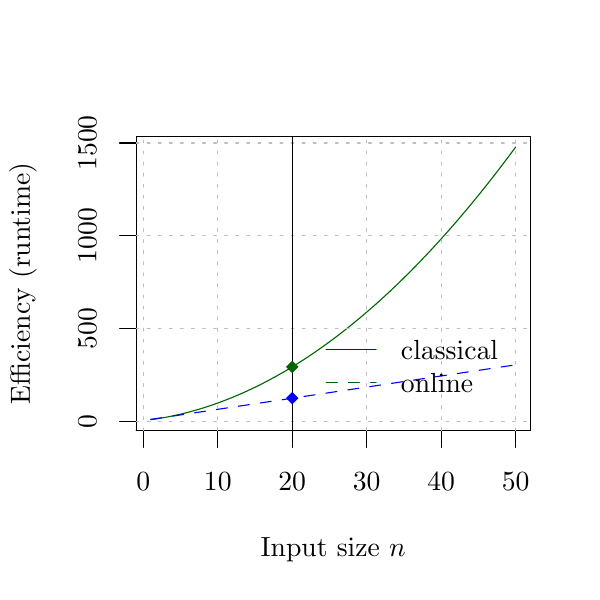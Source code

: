 % Created by tikzDevice version 0.12.3.1 on 2022-04-27 08:56:33
% !TEX encoding = UTF-8 Unicode
\documentclass[10pt]{article}
\usepackage{tikz}

\usepackage[active,tightpage,psfixbb]{preview}

\PreviewEnvironment{pgfpicture}

\setlength\PreviewBorder{0pt}
\begin{document}

\begin{tikzpicture}[x=1pt,y=1pt]
\definecolor{fillColor}{RGB}{255,255,255}
\path[use as bounding box,fill=fillColor,fill opacity=0.00] (0,0) rectangle (216.81,216.81);
\begin{scope}
\path[clip] ( 49.20, 61.20) rectangle (191.61,167.61);
\definecolor{drawColor}{RGB}{0,100,0}

\path[draw=drawColor,line width= 0.4pt,line join=round,line cap=round] ( 54.47, 65.14) --
	( 57.17, 65.54) --
	( 59.86, 66.01) --
	( 62.55, 66.55) --
	( 65.24, 67.15) --
	( 67.93, 67.82) --
	( 70.62, 68.56) --
	( 73.31, 69.36) --
	( 76.00, 70.24) --
	( 78.69, 71.17) --
	( 81.38, 72.18) --
	( 84.08, 73.25) --
	( 86.77, 74.39) --
	( 89.46, 75.60) --
	( 92.15, 76.87) --
	( 94.84, 78.21) --
	( 97.53, 79.62) --
	(100.22, 81.09) --
	(102.91, 82.63) --
	(105.60, 84.24) --
	(108.30, 85.92) --
	(110.99, 87.66) --
	(113.68, 89.47) --
	(116.37, 91.35) --
	(119.06, 93.29) --
	(121.75, 95.30) --
	(124.44, 97.38) --
	(127.13, 99.53) --
	(129.82,101.74) --
	(132.51,104.02) --
	(135.21,106.36) --
	(137.90,108.77) --
	(140.59,111.25) --
	(143.28,113.80) --
	(145.97,116.42) --
	(148.66,119.10) --
	(151.35,121.84) --
	(154.04,124.66) --
	(156.73,127.54) --
	(159.43,130.49) --
	(162.12,133.51) --
	(164.81,136.59) --
	(167.50,139.74) --
	(170.19,142.96) --
	(172.88,146.24) --
	(175.57,149.59) --
	(178.26,153.01) --
	(180.95,156.50) --
	(183.64,160.05) --
	(186.34,163.67);
\end{scope}
\begin{scope}
\path[clip] (  0.00,  0.00) rectangle (216.81,216.81);
\definecolor{drawColor}{RGB}{0,0,0}

\path[draw=drawColor,line width= 0.4pt,line join=round,line cap=round] ( 51.78, 61.20) -- (186.34, 61.20);

\path[draw=drawColor,line width= 0.4pt,line join=round,line cap=round] ( 51.78, 61.20) -- ( 51.78, 55.20);

\path[draw=drawColor,line width= 0.4pt,line join=round,line cap=round] ( 78.69, 61.20) -- ( 78.69, 55.20);

\path[draw=drawColor,line width= 0.4pt,line join=round,line cap=round] (105.60, 61.20) -- (105.60, 55.20);

\path[draw=drawColor,line width= 0.4pt,line join=round,line cap=round] (132.51, 61.20) -- (132.51, 55.20);

\path[draw=drawColor,line width= 0.4pt,line join=round,line cap=round] (159.43, 61.20) -- (159.43, 55.20);

\path[draw=drawColor,line width= 0.4pt,line join=round,line cap=round] (186.34, 61.20) -- (186.34, 55.20);

\node[text=drawColor,anchor=base,inner sep=0pt, outer sep=0pt, scale=  1.00] at ( 51.78, 39.60) {0};

\node[text=drawColor,anchor=base,inner sep=0pt, outer sep=0pt, scale=  1.00] at ( 78.69, 39.60) {10};

\node[text=drawColor,anchor=base,inner sep=0pt, outer sep=0pt, scale=  1.00] at (105.60, 39.60) {20};

\node[text=drawColor,anchor=base,inner sep=0pt, outer sep=0pt, scale=  1.00] at (132.51, 39.60) {30};

\node[text=drawColor,anchor=base,inner sep=0pt, outer sep=0pt, scale=  1.00] at (159.43, 39.60) {40};

\node[text=drawColor,anchor=base,inner sep=0pt, outer sep=0pt, scale=  1.00] at (186.34, 39.60) {50};

\path[draw=drawColor,line width= 0.4pt,line join=round,line cap=round] ( 49.20, 64.60) -- ( 49.20,165.14);

\path[draw=drawColor,line width= 0.4pt,line join=round,line cap=round] ( 49.20, 64.60) -- ( 43.20, 64.60);

\path[draw=drawColor,line width= 0.4pt,line join=round,line cap=round] ( 49.20, 98.12) -- ( 43.20, 98.12);

\path[draw=drawColor,line width= 0.4pt,line join=round,line cap=round] ( 49.20,131.63) -- ( 43.20,131.63);

\path[draw=drawColor,line width= 0.4pt,line join=round,line cap=round] ( 49.20,165.14) -- ( 43.20,165.14);

\node[text=drawColor,rotate= 90.00,anchor=base,inner sep=0pt, outer sep=0pt, scale=  1.00] at ( 34.80, 64.60) {0};

\node[text=drawColor,rotate= 90.00,anchor=base,inner sep=0pt, outer sep=0pt, scale=  1.00] at ( 34.80, 98.12) {500};

\node[text=drawColor,rotate= 90.00,anchor=base,inner sep=0pt, outer sep=0pt, scale=  1.00] at ( 34.80,131.63) {1000};

\node[text=drawColor,rotate= 90.00,anchor=base,inner sep=0pt, outer sep=0pt, scale=  1.00] at ( 34.80,165.14) {1500};

\path[draw=drawColor,line width= 0.4pt,line join=round,line cap=round] ( 49.20, 61.20) --
	(191.61, 61.20) --
	(191.61,167.61) --
	( 49.20,167.61) --
	( 49.20, 61.20);
\end{scope}
\begin{scope}
\path[clip] (  0.00,  0.00) rectangle (216.81,216.81);
\definecolor{drawColor}{RGB}{0,0,0}

\node[text=drawColor,anchor=base,inner sep=0pt, outer sep=0pt, scale=  1.00] at (120.41, 15.60) {Input size $n$};

\node[text=drawColor,rotate= 90.00,anchor=base,inner sep=0pt, outer sep=0pt, scale=  1.00] at ( 10.80,114.41) {Efficiency (runtime)};
\end{scope}
\begin{scope}
\path[clip] ( 49.20, 61.20) rectangle (191.61,167.61);
\definecolor{drawColor}{RGB}{0,0,255}

\path[draw=drawColor,line width= 0.4pt,dash pattern=on 4pt off 4pt ,line join=round,line cap=round] ( 54.47, 65.28) --
	( 57.17, 65.68) --
	( 59.86, 66.08) --
	( 62.55, 66.48) --
	( 65.24, 66.88) --
	( 67.93, 67.29) --
	( 70.62, 67.69) --
	( 73.31, 68.09) --
	( 76.00, 68.49) --
	( 78.69, 68.89) --
	( 81.38, 69.30) --
	( 84.08, 69.70) --
	( 86.77, 70.10) --
	( 89.46, 70.50) --
	( 92.15, 70.91) --
	( 94.84, 71.31) --
	( 97.53, 71.71) --
	(100.22, 72.11) --
	(102.91, 72.51) --
	(105.60, 72.92) --
	(108.30, 73.32) --
	(110.99, 73.72) --
	(113.68, 74.12) --
	(116.37, 74.52) --
	(119.06, 74.93) --
	(121.75, 75.33) --
	(124.44, 75.73) --
	(127.13, 76.13) --
	(129.82, 76.54) --
	(132.51, 76.94) --
	(135.21, 77.34) --
	(137.90, 77.74) --
	(140.59, 78.14) --
	(143.28, 78.55) --
	(145.97, 78.95) --
	(148.66, 79.35) --
	(151.35, 79.75) --
	(154.04, 80.15) --
	(156.73, 80.56) --
	(159.43, 80.96) --
	(162.12, 81.36) --
	(164.81, 81.76) --
	(167.50, 82.17) --
	(170.19, 82.57) --
	(172.88, 82.97) --
	(175.57, 83.37) --
	(178.26, 83.77) --
	(180.95, 84.18) --
	(183.64, 84.58) --
	(186.34, 84.98);
\definecolor{drawColor}{RGB}{190,190,190}

\path[draw=drawColor,line width= 0.4pt,dash pattern=on 1pt off 3pt ,line join=round,line cap=round] ( 51.78, 61.20) -- ( 51.78,167.61);

\path[draw=drawColor,line width= 0.4pt,dash pattern=on 1pt off 3pt ,line join=round,line cap=round] ( 78.69, 61.20) -- ( 78.69,167.61);

\path[draw=drawColor,line width= 0.4pt,dash pattern=on 1pt off 3pt ,line join=round,line cap=round] (105.60, 61.20) -- (105.60,167.61);

\path[draw=drawColor,line width= 0.4pt,dash pattern=on 1pt off 3pt ,line join=round,line cap=round] (132.51, 61.20) -- (132.51,167.61);

\path[draw=drawColor,line width= 0.4pt,dash pattern=on 1pt off 3pt ,line join=round,line cap=round] (159.43, 61.20) -- (159.43,167.61);

\path[draw=drawColor,line width= 0.4pt,dash pattern=on 1pt off 3pt ,line join=round,line cap=round] (186.34, 61.20) -- (186.34,167.61);

\path[draw=drawColor,line width= 0.4pt,dash pattern=on 1pt off 3pt ,line join=round,line cap=round] ( 49.20, 64.60) -- (191.61, 64.60);

\path[draw=drawColor,line width= 0.4pt,dash pattern=on 1pt off 3pt ,line join=round,line cap=round] ( 49.20, 98.12) -- (191.61, 98.12);

\path[draw=drawColor,line width= 0.4pt,dash pattern=on 1pt off 3pt ,line join=round,line cap=round] ( 49.20,131.63) -- (191.61,131.63);

\path[draw=drawColor,line width= 0.4pt,dash pattern=on 1pt off 3pt ,line join=round,line cap=round] ( 49.20,165.14) -- (191.61,165.14);
\definecolor{drawColor}{RGB}{0,0,0}

\path[draw=drawColor,line width= 0.4pt,line join=round,line cap=round] (105.60, 61.20) -- (105.60,167.61);
\definecolor{fillColor}{RGB}{0,0,255}

\path[fill=fillColor] (103.35, 72.92) --
	(105.60, 75.17) --
	(107.85, 72.92) --
	(105.60, 70.67) --
	cycle;
\definecolor{fillColor}{RGB}{0,100,0}

\path[fill=fillColor] (103.35, 84.24) --
	(105.60, 86.49) --
	(107.85, 84.24) --
	(105.60, 81.99) --
	cycle;

\path[] (108.89,102.52) rectangle (184.49, 66.52);
\definecolor{drawColor}{RGB}{0,0,255}

\path[draw=drawColor,line width= 0.4pt,line join=round,line cap=round] (117.89, 90.52) -- (135.89, 90.52);
\definecolor{drawColor}{RGB}{0,100,0}

\path[draw=drawColor,line width= 0.4pt,dash pattern=on 4pt off 4pt ,line join=round,line cap=round] (117.89, 78.52) -- (135.89, 78.52);
\definecolor{drawColor}{RGB}{0,0,0}

\node[text=drawColor,anchor=base west,inner sep=0pt, outer sep=0pt, scale=  1.00] at (144.89, 87.08) {classical};

\node[text=drawColor,anchor=base west,inner sep=0pt, outer sep=0pt, scale=  1.00] at (144.89, 75.08) {online};
\end{scope}
\end{tikzpicture}

\end{document}
